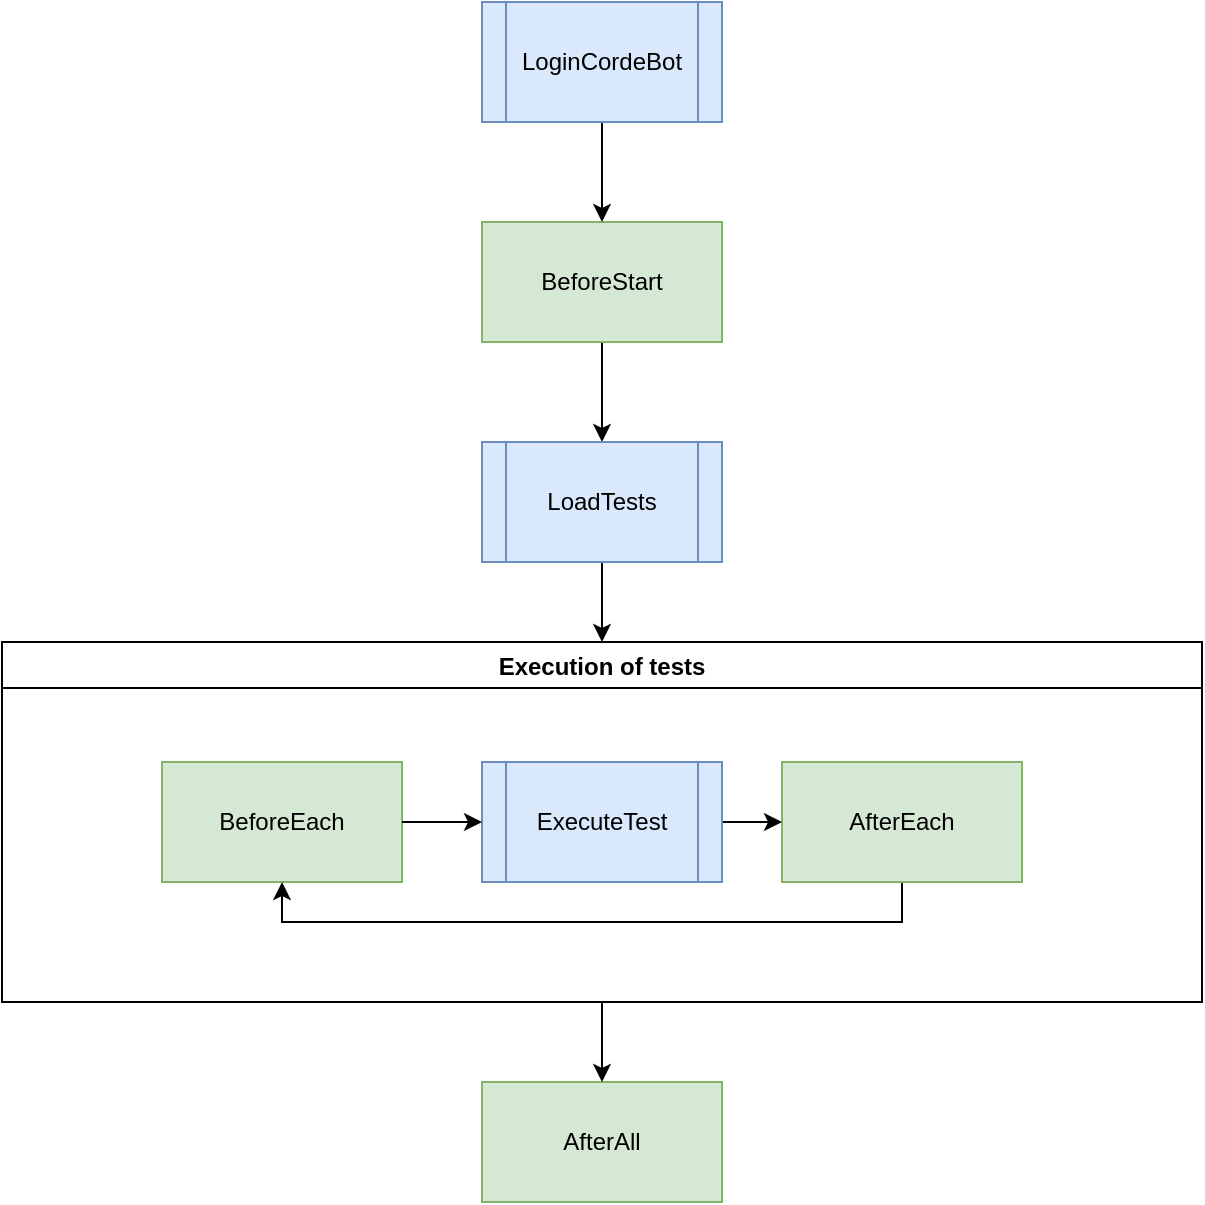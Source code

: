 <mxfile version="13.10.0" type="embed">
    <diagram id="BX-o9SNdRqZX2alcGkZc" name="Page-1">
        <mxGraphModel dx="412" dy="543" grid="1" gridSize="10" guides="1" tooltips="1" connect="1" arrows="1" fold="1" page="1" pageScale="1" pageWidth="850" pageHeight="1100" math="0" shadow="0">
            <root>
                <mxCell id="0"/>
                <mxCell id="1" parent="0"/>
                <mxCell id="3" value="" style="edgeStyle=orthogonalEdgeStyle;rounded=0;orthogonalLoop=1;jettySize=auto;html=1;" edge="1" parent="1" source="HsPhGBMultQNT1cwHAyU-1" target="HsPhGBMultQNT1cwHAyU-5">
                    <mxGeometry relative="1" as="geometry"/>
                </mxCell>
                <mxCell id="HsPhGBMultQNT1cwHAyU-1" value="BeforeStart" style="rounded=0;whiteSpace=wrap;html=1;fillColor=#d5e8d4;strokeColor=#82b366;" parent="1" vertex="1">
                    <mxGeometry x="320" y="330" width="120" height="60" as="geometry"/>
                </mxCell>
                <mxCell id="HsPhGBMultQNT1cwHAyU-4" value="AfterAll" style="rounded=0;whiteSpace=wrap;html=1;fillColor=#d5e8d4;strokeColor=#82b366;" parent="1" vertex="1">
                    <mxGeometry x="320" y="760" width="120" height="60" as="geometry"/>
                </mxCell>
                <mxCell id="HsPhGBMultQNT1cwHAyU-15" style="edgeStyle=orthogonalEdgeStyle;rounded=0;orthogonalLoop=1;jettySize=auto;html=1;exitX=0.5;exitY=1;exitDx=0;exitDy=0;entryX=0.5;entryY=0;entryDx=0;entryDy=0;" parent="1" source="HsPhGBMultQNT1cwHAyU-5" target="HsPhGBMultQNT1cwHAyU-14" edge="1">
                    <mxGeometry relative="1" as="geometry"/>
                </mxCell>
                <mxCell id="HsPhGBMultQNT1cwHAyU-5" value="LoadTests" style="shape=process;whiteSpace=wrap;html=1;backgroundOutline=1;fillColor=#dae8fc;strokeColor=#6c8ebf;" parent="1" vertex="1">
                    <mxGeometry x="320" y="440" width="120" height="60" as="geometry"/>
                </mxCell>
                <mxCell id="HsPhGBMultQNT1cwHAyU-19" style="edgeStyle=orthogonalEdgeStyle;rounded=0;orthogonalLoop=1;jettySize=auto;html=1;exitX=0.5;exitY=1;exitDx=0;exitDy=0;entryX=0.5;entryY=0;entryDx=0;entryDy=0;" parent="1" source="HsPhGBMultQNT1cwHAyU-14" target="HsPhGBMultQNT1cwHAyU-4" edge="1">
                    <mxGeometry relative="1" as="geometry"/>
                </mxCell>
                <mxCell id="HsPhGBMultQNT1cwHAyU-14" value="Execution of tests" style="swimlane;" parent="1" vertex="1">
                    <mxGeometry x="80" y="540" width="600" height="180" as="geometry"/>
                </mxCell>
                <mxCell id="HsPhGBMultQNT1cwHAyU-2" value="BeforeEach" style="rounded=0;whiteSpace=wrap;html=1;fillColor=#d5e8d4;strokeColor=#82b366;" parent="HsPhGBMultQNT1cwHAyU-14" vertex="1">
                    <mxGeometry x="80" y="60" width="120" height="60" as="geometry"/>
                </mxCell>
                <mxCell id="HsPhGBMultQNT1cwHAyU-18" style="edgeStyle=orthogonalEdgeStyle;rounded=0;orthogonalLoop=1;jettySize=auto;html=1;exitX=0.5;exitY=1;exitDx=0;exitDy=0;entryX=0.5;entryY=1;entryDx=0;entryDy=0;" parent="HsPhGBMultQNT1cwHAyU-14" source="HsPhGBMultQNT1cwHAyU-3" target="HsPhGBMultQNT1cwHAyU-2" edge="1">
                    <mxGeometry relative="1" as="geometry"/>
                </mxCell>
                <mxCell id="HsPhGBMultQNT1cwHAyU-3" value="AfterEach" style="rounded=0;whiteSpace=wrap;html=1;fillColor=#d5e8d4;strokeColor=#82b366;" parent="HsPhGBMultQNT1cwHAyU-14" vertex="1">
                    <mxGeometry x="390" y="60" width="120" height="60" as="geometry"/>
                </mxCell>
                <mxCell id="HsPhGBMultQNT1cwHAyU-17" style="edgeStyle=orthogonalEdgeStyle;rounded=0;orthogonalLoop=1;jettySize=auto;html=1;exitX=1;exitY=0.5;exitDx=0;exitDy=0;entryX=0;entryY=0.5;entryDx=0;entryDy=0;" parent="HsPhGBMultQNT1cwHAyU-14" source="HsPhGBMultQNT1cwHAyU-6" target="HsPhGBMultQNT1cwHAyU-3" edge="1">
                    <mxGeometry relative="1" as="geometry"/>
                </mxCell>
                <mxCell id="HsPhGBMultQNT1cwHAyU-6" value="ExecuteTest" style="shape=process;whiteSpace=wrap;html=1;backgroundOutline=1;fillColor=#dae8fc;strokeColor=#6c8ebf;" parent="HsPhGBMultQNT1cwHAyU-14" vertex="1">
                    <mxGeometry x="240" y="60" width="120" height="60" as="geometry"/>
                </mxCell>
                <mxCell id="HsPhGBMultQNT1cwHAyU-16" style="edgeStyle=orthogonalEdgeStyle;rounded=0;orthogonalLoop=1;jettySize=auto;html=1;exitX=1;exitY=0.5;exitDx=0;exitDy=0;entryX=0;entryY=0.5;entryDx=0;entryDy=0;" parent="HsPhGBMultQNT1cwHAyU-14" source="HsPhGBMultQNT1cwHAyU-2" target="HsPhGBMultQNT1cwHAyU-6" edge="1">
                    <mxGeometry relative="1" as="geometry"/>
                </mxCell>
                <mxCell id="2" style="edgeStyle=orthogonalEdgeStyle;rounded=0;orthogonalLoop=1;jettySize=auto;html=1;exitX=0.5;exitY=1;exitDx=0;exitDy=0;entryX=0.5;entryY=0;entryDx=0;entryDy=0;" edge="1" parent="1" source="HsPhGBMultQNT1cwHAyU-20" target="HsPhGBMultQNT1cwHAyU-1">
                    <mxGeometry relative="1" as="geometry"/>
                </mxCell>
                <mxCell id="HsPhGBMultQNT1cwHAyU-20" value="LoginCordeBot" style="shape=process;whiteSpace=wrap;html=1;backgroundOutline=1;fillColor=#dae8fc;strokeColor=#6c8ebf;" parent="1" vertex="1">
                    <mxGeometry x="320" y="220" width="120" height="60" as="geometry"/>
                </mxCell>
            </root>
        </mxGraphModel>
    </diagram>
</mxfile>